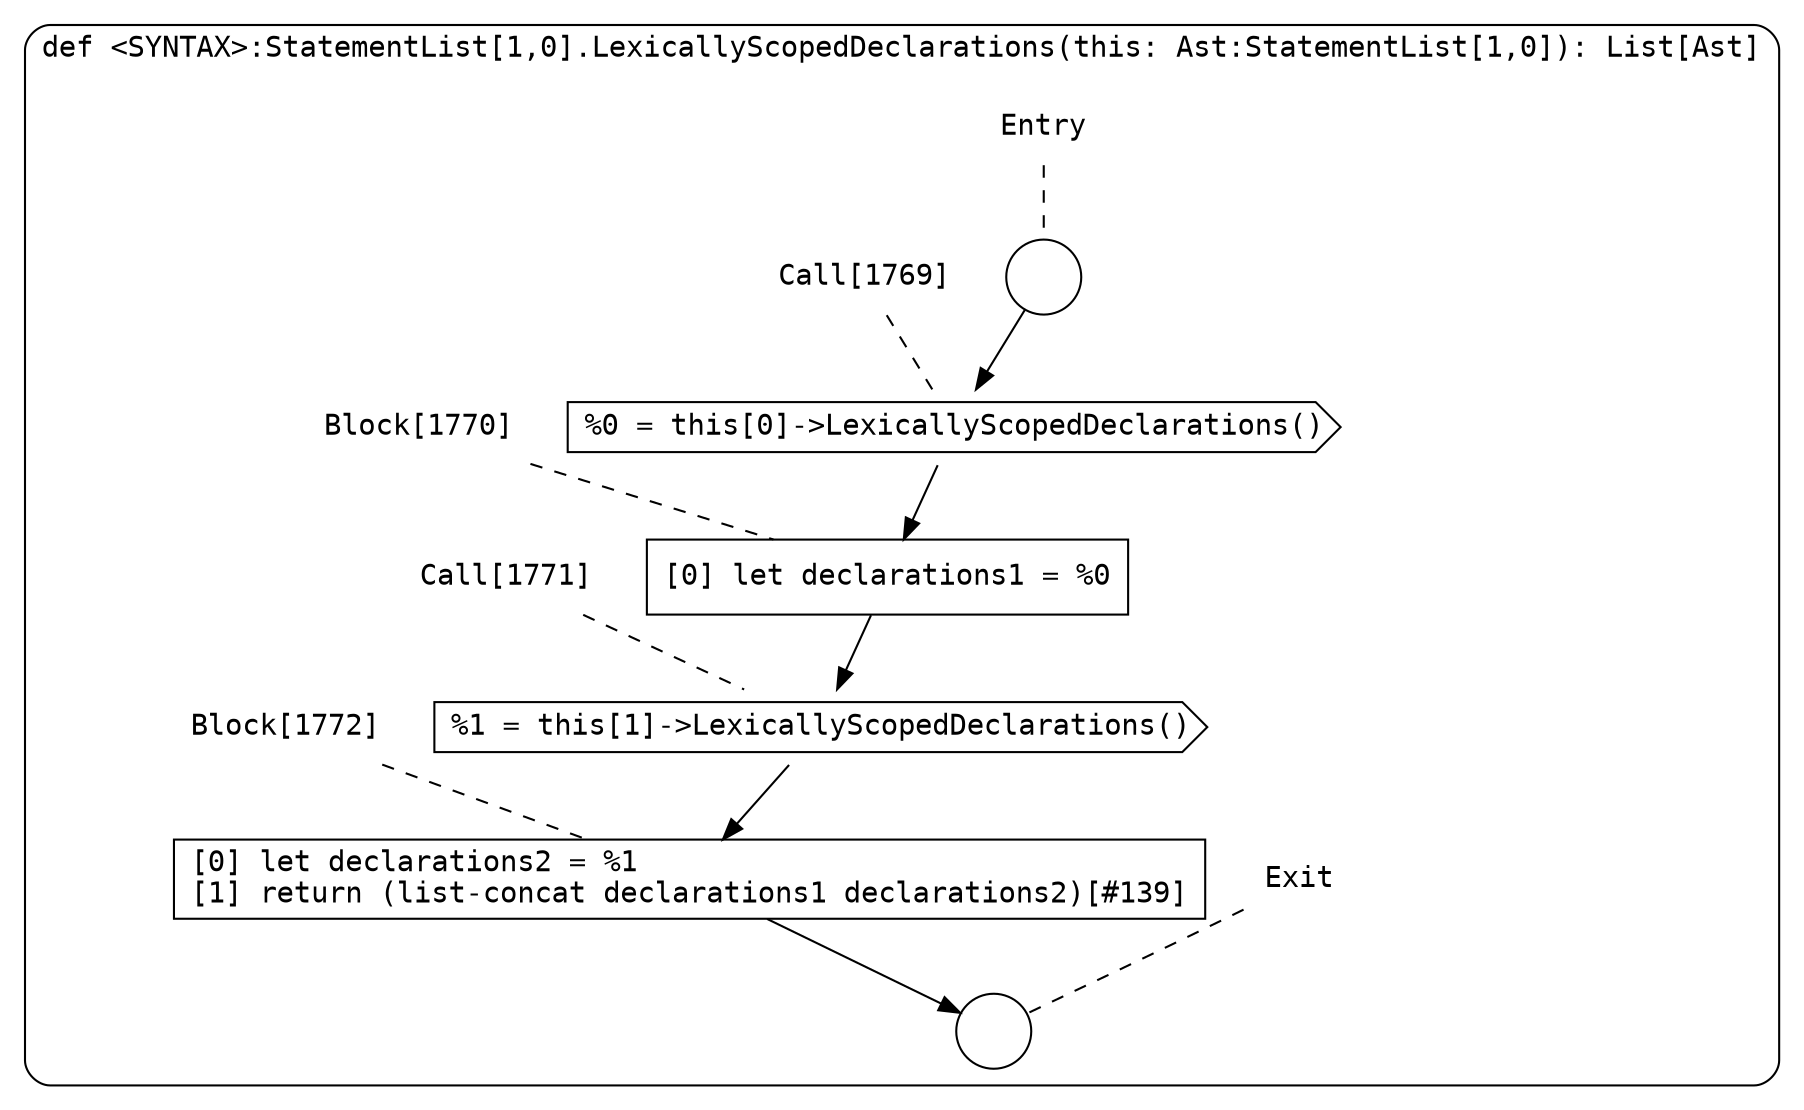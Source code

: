 digraph {
  graph [fontname = "Consolas"]
  node [fontname = "Consolas"]
  edge [fontname = "Consolas"]
  subgraph cluster285 {
    label = "def <SYNTAX>:StatementList[1,0].LexicallyScopedDeclarations(this: Ast:StatementList[1,0]): List[Ast]"
    style = rounded
    cluster285_entry_name [shape=none, label=<<font color="black">Entry</font>>]
    cluster285_entry_name -> cluster285_entry [arrowhead=none, color="black", style=dashed]
    cluster285_entry [shape=circle label=" " color="black" fillcolor="white" style=filled]
    cluster285_entry -> node1769 [color="black"]
    cluster285_exit_name [shape=none, label=<<font color="black">Exit</font>>]
    cluster285_exit_name -> cluster285_exit [arrowhead=none, color="black", style=dashed]
    cluster285_exit [shape=circle label=" " color="black" fillcolor="white" style=filled]
    node1769_name [shape=none, label=<<font color="black">Call[1769]</font>>]
    node1769_name -> node1769 [arrowhead=none, color="black", style=dashed]
    node1769 [shape=cds, label=<<font color="black">%0 = this[0]-&gt;LexicallyScopedDeclarations()</font>> color="black" fillcolor="white", style=filled]
    node1769 -> node1770 [color="black"]
    node1770_name [shape=none, label=<<font color="black">Block[1770]</font>>]
    node1770_name -> node1770 [arrowhead=none, color="black", style=dashed]
    node1770 [shape=box, label=<<font color="black">[0] let declarations1 = %0<BR ALIGN="LEFT"/></font>> color="black" fillcolor="white", style=filled]
    node1770 -> node1771 [color="black"]
    node1771_name [shape=none, label=<<font color="black">Call[1771]</font>>]
    node1771_name -> node1771 [arrowhead=none, color="black", style=dashed]
    node1771 [shape=cds, label=<<font color="black">%1 = this[1]-&gt;LexicallyScopedDeclarations()</font>> color="black" fillcolor="white", style=filled]
    node1771 -> node1772 [color="black"]
    node1772_name [shape=none, label=<<font color="black">Block[1772]</font>>]
    node1772_name -> node1772 [arrowhead=none, color="black", style=dashed]
    node1772 [shape=box, label=<<font color="black">[0] let declarations2 = %1<BR ALIGN="LEFT"/>[1] return (list-concat declarations1 declarations2)[#139]<BR ALIGN="LEFT"/></font>> color="black" fillcolor="white", style=filled]
    node1772 -> cluster285_exit [color="black"]
  }
}